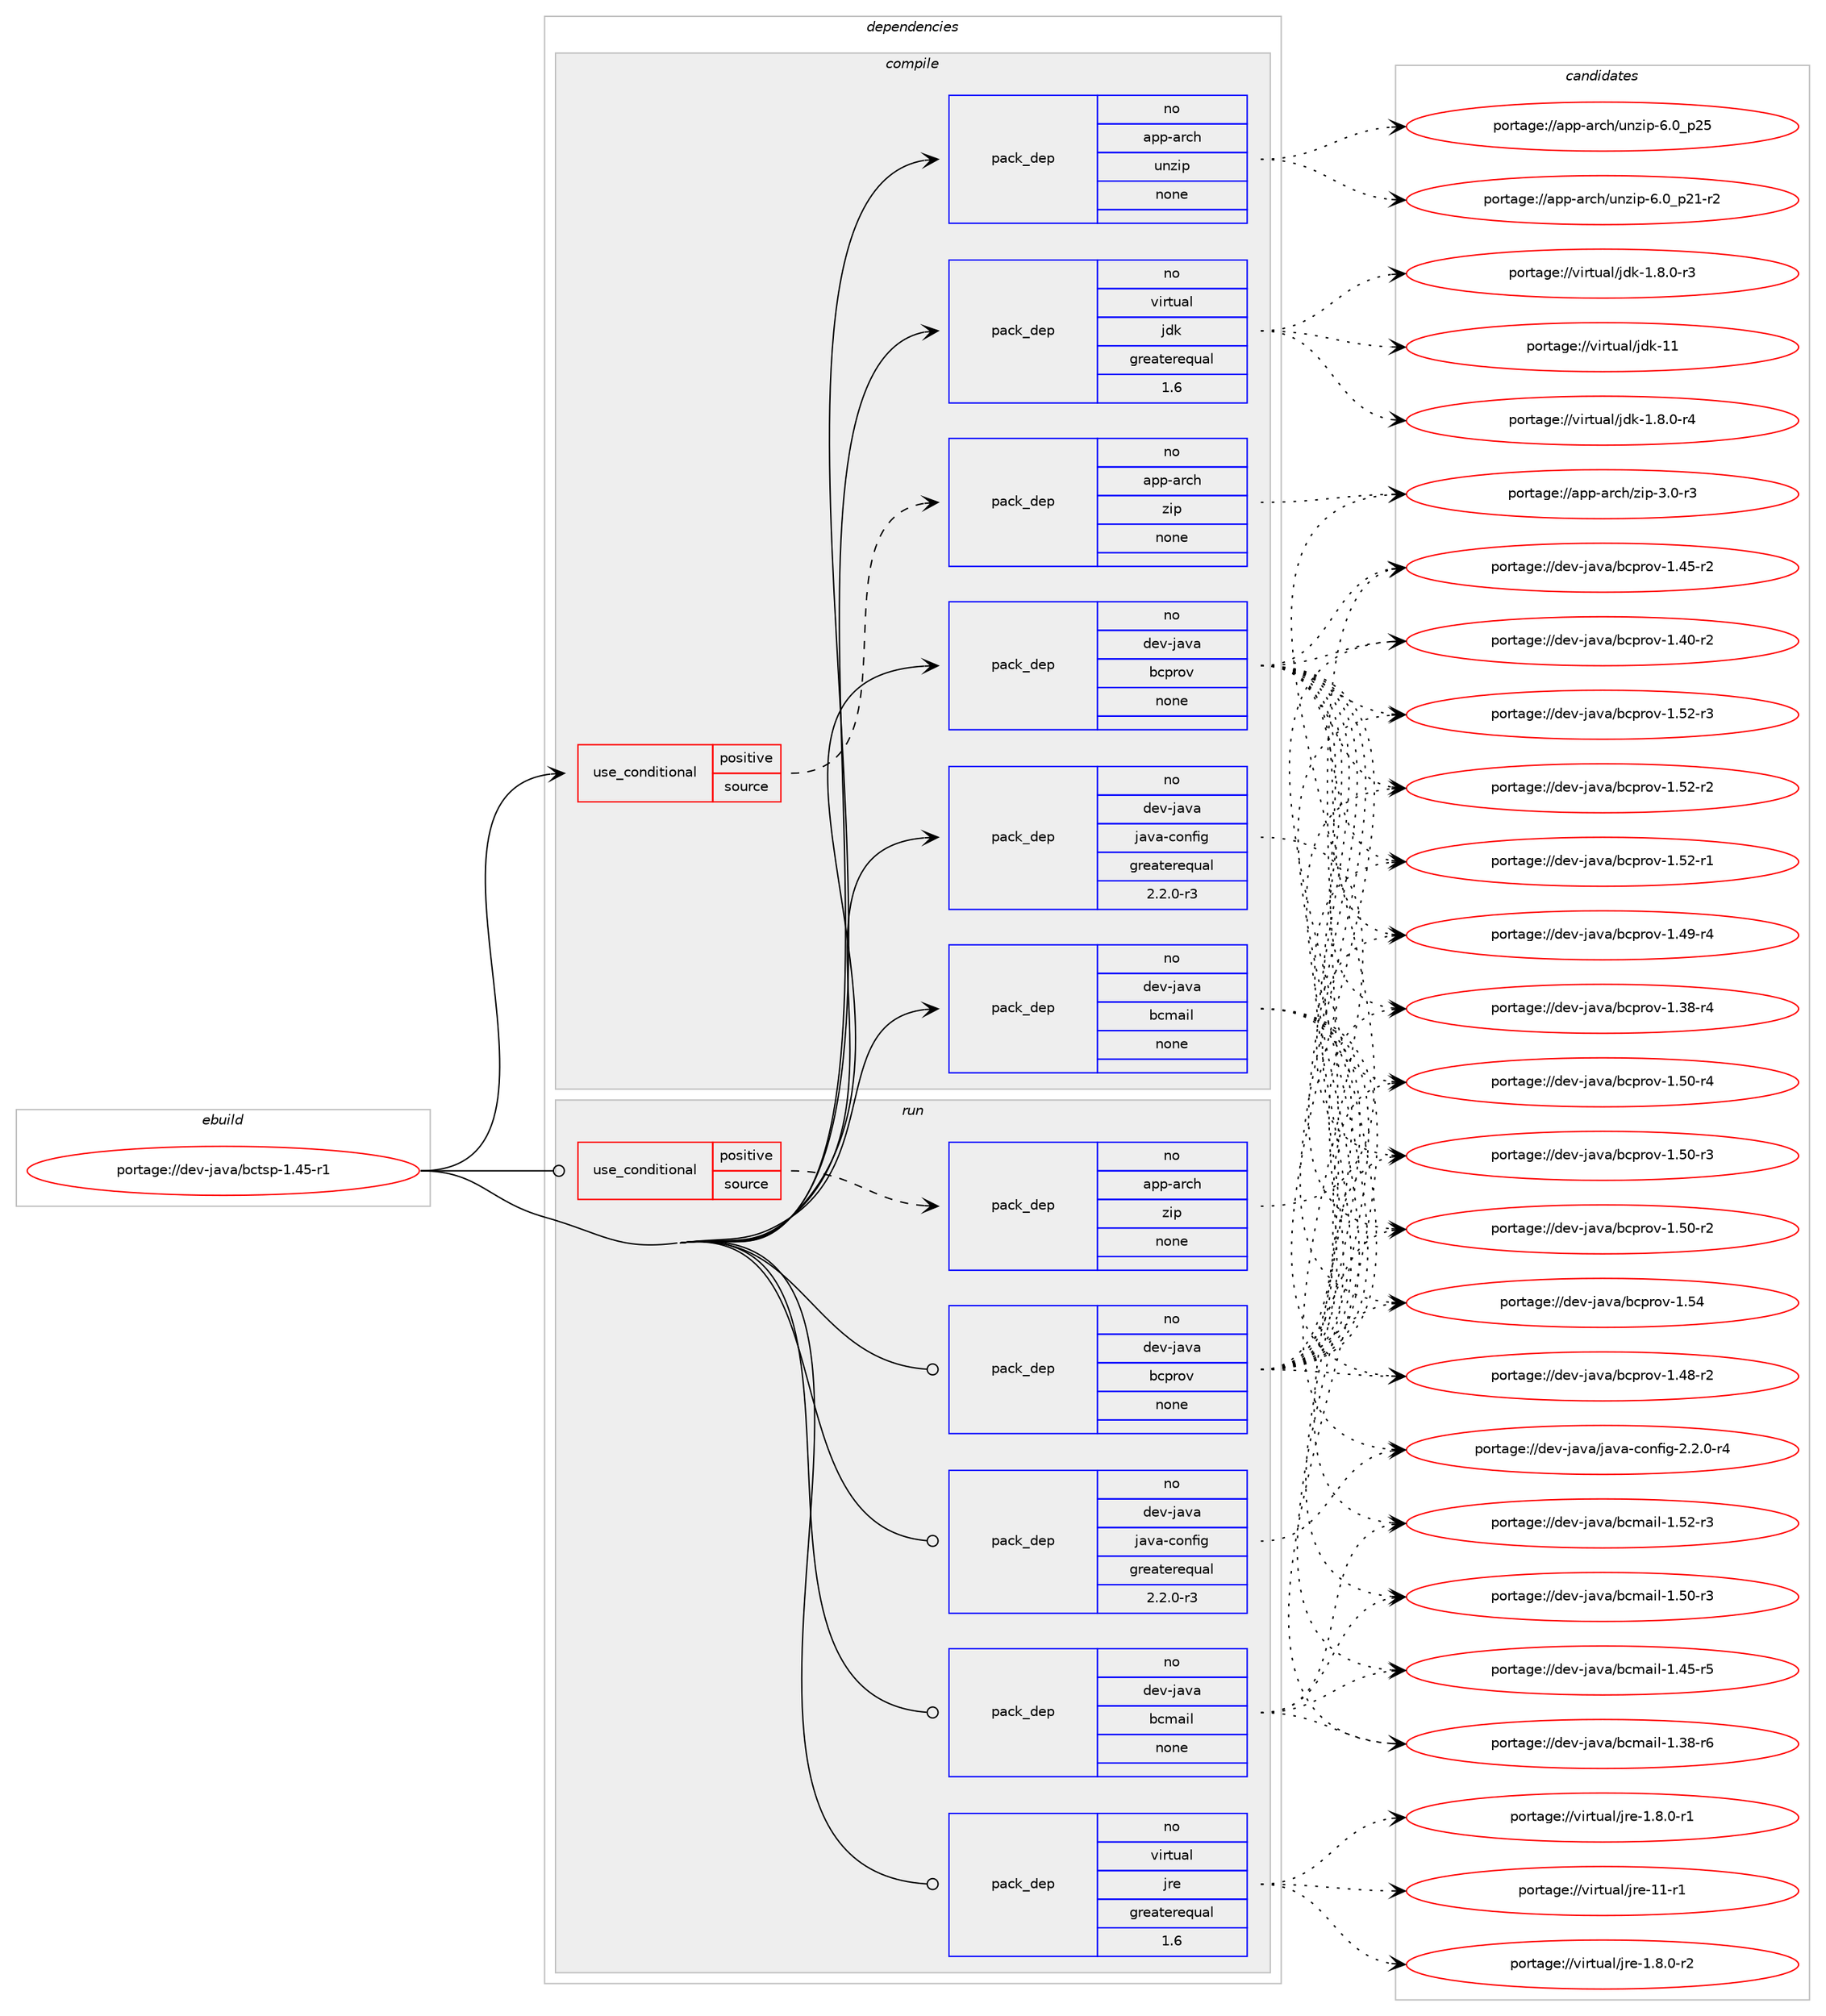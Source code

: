 digraph prolog {

# *************
# Graph options
# *************

newrank=true;
concentrate=true;
compound=true;
graph [rankdir=LR,fontname=Helvetica,fontsize=10,ranksep=1.5];#, ranksep=2.5, nodesep=0.2];
edge  [arrowhead=vee];
node  [fontname=Helvetica,fontsize=10];

# **********
# The ebuild
# **********

subgraph cluster_leftcol {
color=gray;
rank=same;
label=<<i>ebuild</i>>;
id [label="portage://dev-java/bctsp-1.45-r1", color=red, width=4, href="../dev-java/bctsp-1.45-r1.svg"];
}

# ****************
# The dependencies
# ****************

subgraph cluster_midcol {
color=gray;
label=<<i>dependencies</i>>;
subgraph cluster_compile {
fillcolor="#eeeeee";
style=filled;
label=<<i>compile</i>>;
subgraph cond130549 {
dependency533562 [label=<<TABLE BORDER="0" CELLBORDER="1" CELLSPACING="0" CELLPADDING="4"><TR><TD ROWSPAN="3" CELLPADDING="10">use_conditional</TD></TR><TR><TD>positive</TD></TR><TR><TD>source</TD></TR></TABLE>>, shape=none, color=red];
subgraph pack397392 {
dependency533563 [label=<<TABLE BORDER="0" CELLBORDER="1" CELLSPACING="0" CELLPADDING="4" WIDTH="220"><TR><TD ROWSPAN="6" CELLPADDING="30">pack_dep</TD></TR><TR><TD WIDTH="110">no</TD></TR><TR><TD>app-arch</TD></TR><TR><TD>zip</TD></TR><TR><TD>none</TD></TR><TR><TD></TD></TR></TABLE>>, shape=none, color=blue];
}
dependency533562:e -> dependency533563:w [weight=20,style="dashed",arrowhead="vee"];
}
id:e -> dependency533562:w [weight=20,style="solid",arrowhead="vee"];
subgraph pack397393 {
dependency533564 [label=<<TABLE BORDER="0" CELLBORDER="1" CELLSPACING="0" CELLPADDING="4" WIDTH="220"><TR><TD ROWSPAN="6" CELLPADDING="30">pack_dep</TD></TR><TR><TD WIDTH="110">no</TD></TR><TR><TD>app-arch</TD></TR><TR><TD>unzip</TD></TR><TR><TD>none</TD></TR><TR><TD></TD></TR></TABLE>>, shape=none, color=blue];
}
id:e -> dependency533564:w [weight=20,style="solid",arrowhead="vee"];
subgraph pack397394 {
dependency533565 [label=<<TABLE BORDER="0" CELLBORDER="1" CELLSPACING="0" CELLPADDING="4" WIDTH="220"><TR><TD ROWSPAN="6" CELLPADDING="30">pack_dep</TD></TR><TR><TD WIDTH="110">no</TD></TR><TR><TD>dev-java</TD></TR><TR><TD>bcmail</TD></TR><TR><TD>none</TD></TR><TR><TD></TD></TR></TABLE>>, shape=none, color=blue];
}
id:e -> dependency533565:w [weight=20,style="solid",arrowhead="vee"];
subgraph pack397395 {
dependency533566 [label=<<TABLE BORDER="0" CELLBORDER="1" CELLSPACING="0" CELLPADDING="4" WIDTH="220"><TR><TD ROWSPAN="6" CELLPADDING="30">pack_dep</TD></TR><TR><TD WIDTH="110">no</TD></TR><TR><TD>dev-java</TD></TR><TR><TD>bcprov</TD></TR><TR><TD>none</TD></TR><TR><TD></TD></TR></TABLE>>, shape=none, color=blue];
}
id:e -> dependency533566:w [weight=20,style="solid",arrowhead="vee"];
subgraph pack397396 {
dependency533567 [label=<<TABLE BORDER="0" CELLBORDER="1" CELLSPACING="0" CELLPADDING="4" WIDTH="220"><TR><TD ROWSPAN="6" CELLPADDING="30">pack_dep</TD></TR><TR><TD WIDTH="110">no</TD></TR><TR><TD>dev-java</TD></TR><TR><TD>java-config</TD></TR><TR><TD>greaterequal</TD></TR><TR><TD>2.2.0-r3</TD></TR></TABLE>>, shape=none, color=blue];
}
id:e -> dependency533567:w [weight=20,style="solid",arrowhead="vee"];
subgraph pack397397 {
dependency533568 [label=<<TABLE BORDER="0" CELLBORDER="1" CELLSPACING="0" CELLPADDING="4" WIDTH="220"><TR><TD ROWSPAN="6" CELLPADDING="30">pack_dep</TD></TR><TR><TD WIDTH="110">no</TD></TR><TR><TD>virtual</TD></TR><TR><TD>jdk</TD></TR><TR><TD>greaterequal</TD></TR><TR><TD>1.6</TD></TR></TABLE>>, shape=none, color=blue];
}
id:e -> dependency533568:w [weight=20,style="solid",arrowhead="vee"];
}
subgraph cluster_compileandrun {
fillcolor="#eeeeee";
style=filled;
label=<<i>compile and run</i>>;
}
subgraph cluster_run {
fillcolor="#eeeeee";
style=filled;
label=<<i>run</i>>;
subgraph cond130550 {
dependency533569 [label=<<TABLE BORDER="0" CELLBORDER="1" CELLSPACING="0" CELLPADDING="4"><TR><TD ROWSPAN="3" CELLPADDING="10">use_conditional</TD></TR><TR><TD>positive</TD></TR><TR><TD>source</TD></TR></TABLE>>, shape=none, color=red];
subgraph pack397398 {
dependency533570 [label=<<TABLE BORDER="0" CELLBORDER="1" CELLSPACING="0" CELLPADDING="4" WIDTH="220"><TR><TD ROWSPAN="6" CELLPADDING="30">pack_dep</TD></TR><TR><TD WIDTH="110">no</TD></TR><TR><TD>app-arch</TD></TR><TR><TD>zip</TD></TR><TR><TD>none</TD></TR><TR><TD></TD></TR></TABLE>>, shape=none, color=blue];
}
dependency533569:e -> dependency533570:w [weight=20,style="dashed",arrowhead="vee"];
}
id:e -> dependency533569:w [weight=20,style="solid",arrowhead="odot"];
subgraph pack397399 {
dependency533571 [label=<<TABLE BORDER="0" CELLBORDER="1" CELLSPACING="0" CELLPADDING="4" WIDTH="220"><TR><TD ROWSPAN="6" CELLPADDING="30">pack_dep</TD></TR><TR><TD WIDTH="110">no</TD></TR><TR><TD>dev-java</TD></TR><TR><TD>bcmail</TD></TR><TR><TD>none</TD></TR><TR><TD></TD></TR></TABLE>>, shape=none, color=blue];
}
id:e -> dependency533571:w [weight=20,style="solid",arrowhead="odot"];
subgraph pack397400 {
dependency533572 [label=<<TABLE BORDER="0" CELLBORDER="1" CELLSPACING="0" CELLPADDING="4" WIDTH="220"><TR><TD ROWSPAN="6" CELLPADDING="30">pack_dep</TD></TR><TR><TD WIDTH="110">no</TD></TR><TR><TD>dev-java</TD></TR><TR><TD>bcprov</TD></TR><TR><TD>none</TD></TR><TR><TD></TD></TR></TABLE>>, shape=none, color=blue];
}
id:e -> dependency533572:w [weight=20,style="solid",arrowhead="odot"];
subgraph pack397401 {
dependency533573 [label=<<TABLE BORDER="0" CELLBORDER="1" CELLSPACING="0" CELLPADDING="4" WIDTH="220"><TR><TD ROWSPAN="6" CELLPADDING="30">pack_dep</TD></TR><TR><TD WIDTH="110">no</TD></TR><TR><TD>dev-java</TD></TR><TR><TD>java-config</TD></TR><TR><TD>greaterequal</TD></TR><TR><TD>2.2.0-r3</TD></TR></TABLE>>, shape=none, color=blue];
}
id:e -> dependency533573:w [weight=20,style="solid",arrowhead="odot"];
subgraph pack397402 {
dependency533574 [label=<<TABLE BORDER="0" CELLBORDER="1" CELLSPACING="0" CELLPADDING="4" WIDTH="220"><TR><TD ROWSPAN="6" CELLPADDING="30">pack_dep</TD></TR><TR><TD WIDTH="110">no</TD></TR><TR><TD>virtual</TD></TR><TR><TD>jre</TD></TR><TR><TD>greaterequal</TD></TR><TR><TD>1.6</TD></TR></TABLE>>, shape=none, color=blue];
}
id:e -> dependency533574:w [weight=20,style="solid",arrowhead="odot"];
}
}

# **************
# The candidates
# **************

subgraph cluster_choices {
rank=same;
color=gray;
label=<<i>candidates</i>>;

subgraph choice397392 {
color=black;
nodesep=1;
choice9711211245971149910447122105112455146484511451 [label="portage://app-arch/zip-3.0-r3", color=red, width=4,href="../app-arch/zip-3.0-r3.svg"];
dependency533563:e -> choice9711211245971149910447122105112455146484511451:w [style=dotted,weight="100"];
}
subgraph choice397393 {
color=black;
nodesep=1;
choice971121124597114991044711711012210511245544648951125053 [label="portage://app-arch/unzip-6.0_p25", color=red, width=4,href="../app-arch/unzip-6.0_p25.svg"];
choice9711211245971149910447117110122105112455446489511250494511450 [label="portage://app-arch/unzip-6.0_p21-r2", color=red, width=4,href="../app-arch/unzip-6.0_p21-r2.svg"];
dependency533564:e -> choice971121124597114991044711711012210511245544648951125053:w [style=dotted,weight="100"];
dependency533564:e -> choice9711211245971149910447117110122105112455446489511250494511450:w [style=dotted,weight="100"];
}
subgraph choice397394 {
color=black;
nodesep=1;
choice1001011184510697118974798991099710510845494653504511451 [label="portage://dev-java/bcmail-1.52-r3", color=red, width=4,href="../dev-java/bcmail-1.52-r3.svg"];
choice1001011184510697118974798991099710510845494653484511451 [label="portage://dev-java/bcmail-1.50-r3", color=red, width=4,href="../dev-java/bcmail-1.50-r3.svg"];
choice1001011184510697118974798991099710510845494652534511453 [label="portage://dev-java/bcmail-1.45-r5", color=red, width=4,href="../dev-java/bcmail-1.45-r5.svg"];
choice1001011184510697118974798991099710510845494651564511454 [label="portage://dev-java/bcmail-1.38-r6", color=red, width=4,href="../dev-java/bcmail-1.38-r6.svg"];
dependency533565:e -> choice1001011184510697118974798991099710510845494653504511451:w [style=dotted,weight="100"];
dependency533565:e -> choice1001011184510697118974798991099710510845494653484511451:w [style=dotted,weight="100"];
dependency533565:e -> choice1001011184510697118974798991099710510845494652534511453:w [style=dotted,weight="100"];
dependency533565:e -> choice1001011184510697118974798991099710510845494651564511454:w [style=dotted,weight="100"];
}
subgraph choice397395 {
color=black;
nodesep=1;
choice1001011184510697118974798991121141111184549465352 [label="portage://dev-java/bcprov-1.54", color=red, width=4,href="../dev-java/bcprov-1.54.svg"];
choice10010111845106971189747989911211411111845494653504511451 [label="portage://dev-java/bcprov-1.52-r3", color=red, width=4,href="../dev-java/bcprov-1.52-r3.svg"];
choice10010111845106971189747989911211411111845494653504511450 [label="portage://dev-java/bcprov-1.52-r2", color=red, width=4,href="../dev-java/bcprov-1.52-r2.svg"];
choice10010111845106971189747989911211411111845494653504511449 [label="portage://dev-java/bcprov-1.52-r1", color=red, width=4,href="../dev-java/bcprov-1.52-r1.svg"];
choice10010111845106971189747989911211411111845494653484511452 [label="portage://dev-java/bcprov-1.50-r4", color=red, width=4,href="../dev-java/bcprov-1.50-r4.svg"];
choice10010111845106971189747989911211411111845494653484511451 [label="portage://dev-java/bcprov-1.50-r3", color=red, width=4,href="../dev-java/bcprov-1.50-r3.svg"];
choice10010111845106971189747989911211411111845494653484511450 [label="portage://dev-java/bcprov-1.50-r2", color=red, width=4,href="../dev-java/bcprov-1.50-r2.svg"];
choice10010111845106971189747989911211411111845494652574511452 [label="portage://dev-java/bcprov-1.49-r4", color=red, width=4,href="../dev-java/bcprov-1.49-r4.svg"];
choice10010111845106971189747989911211411111845494652564511450 [label="portage://dev-java/bcprov-1.48-r2", color=red, width=4,href="../dev-java/bcprov-1.48-r2.svg"];
choice10010111845106971189747989911211411111845494652534511450 [label="portage://dev-java/bcprov-1.45-r2", color=red, width=4,href="../dev-java/bcprov-1.45-r2.svg"];
choice10010111845106971189747989911211411111845494652484511450 [label="portage://dev-java/bcprov-1.40-r2", color=red, width=4,href="../dev-java/bcprov-1.40-r2.svg"];
choice10010111845106971189747989911211411111845494651564511452 [label="portage://dev-java/bcprov-1.38-r4", color=red, width=4,href="../dev-java/bcprov-1.38-r4.svg"];
dependency533566:e -> choice1001011184510697118974798991121141111184549465352:w [style=dotted,weight="100"];
dependency533566:e -> choice10010111845106971189747989911211411111845494653504511451:w [style=dotted,weight="100"];
dependency533566:e -> choice10010111845106971189747989911211411111845494653504511450:w [style=dotted,weight="100"];
dependency533566:e -> choice10010111845106971189747989911211411111845494653504511449:w [style=dotted,weight="100"];
dependency533566:e -> choice10010111845106971189747989911211411111845494653484511452:w [style=dotted,weight="100"];
dependency533566:e -> choice10010111845106971189747989911211411111845494653484511451:w [style=dotted,weight="100"];
dependency533566:e -> choice10010111845106971189747989911211411111845494653484511450:w [style=dotted,weight="100"];
dependency533566:e -> choice10010111845106971189747989911211411111845494652574511452:w [style=dotted,weight="100"];
dependency533566:e -> choice10010111845106971189747989911211411111845494652564511450:w [style=dotted,weight="100"];
dependency533566:e -> choice10010111845106971189747989911211411111845494652534511450:w [style=dotted,weight="100"];
dependency533566:e -> choice10010111845106971189747989911211411111845494652484511450:w [style=dotted,weight="100"];
dependency533566:e -> choice10010111845106971189747989911211411111845494651564511452:w [style=dotted,weight="100"];
}
subgraph choice397396 {
color=black;
nodesep=1;
choice10010111845106971189747106971189745991111101021051034550465046484511452 [label="portage://dev-java/java-config-2.2.0-r4", color=red, width=4,href="../dev-java/java-config-2.2.0-r4.svg"];
dependency533567:e -> choice10010111845106971189747106971189745991111101021051034550465046484511452:w [style=dotted,weight="100"];
}
subgraph choice397397 {
color=black;
nodesep=1;
choice1181051141161179710847106100107454949 [label="portage://virtual/jdk-11", color=red, width=4,href="../virtual/jdk-11.svg"];
choice11810511411611797108471061001074549465646484511452 [label="portage://virtual/jdk-1.8.0-r4", color=red, width=4,href="../virtual/jdk-1.8.0-r4.svg"];
choice11810511411611797108471061001074549465646484511451 [label="portage://virtual/jdk-1.8.0-r3", color=red, width=4,href="../virtual/jdk-1.8.0-r3.svg"];
dependency533568:e -> choice1181051141161179710847106100107454949:w [style=dotted,weight="100"];
dependency533568:e -> choice11810511411611797108471061001074549465646484511452:w [style=dotted,weight="100"];
dependency533568:e -> choice11810511411611797108471061001074549465646484511451:w [style=dotted,weight="100"];
}
subgraph choice397398 {
color=black;
nodesep=1;
choice9711211245971149910447122105112455146484511451 [label="portage://app-arch/zip-3.0-r3", color=red, width=4,href="../app-arch/zip-3.0-r3.svg"];
dependency533570:e -> choice9711211245971149910447122105112455146484511451:w [style=dotted,weight="100"];
}
subgraph choice397399 {
color=black;
nodesep=1;
choice1001011184510697118974798991099710510845494653504511451 [label="portage://dev-java/bcmail-1.52-r3", color=red, width=4,href="../dev-java/bcmail-1.52-r3.svg"];
choice1001011184510697118974798991099710510845494653484511451 [label="portage://dev-java/bcmail-1.50-r3", color=red, width=4,href="../dev-java/bcmail-1.50-r3.svg"];
choice1001011184510697118974798991099710510845494652534511453 [label="portage://dev-java/bcmail-1.45-r5", color=red, width=4,href="../dev-java/bcmail-1.45-r5.svg"];
choice1001011184510697118974798991099710510845494651564511454 [label="portage://dev-java/bcmail-1.38-r6", color=red, width=4,href="../dev-java/bcmail-1.38-r6.svg"];
dependency533571:e -> choice1001011184510697118974798991099710510845494653504511451:w [style=dotted,weight="100"];
dependency533571:e -> choice1001011184510697118974798991099710510845494653484511451:w [style=dotted,weight="100"];
dependency533571:e -> choice1001011184510697118974798991099710510845494652534511453:w [style=dotted,weight="100"];
dependency533571:e -> choice1001011184510697118974798991099710510845494651564511454:w [style=dotted,weight="100"];
}
subgraph choice397400 {
color=black;
nodesep=1;
choice1001011184510697118974798991121141111184549465352 [label="portage://dev-java/bcprov-1.54", color=red, width=4,href="../dev-java/bcprov-1.54.svg"];
choice10010111845106971189747989911211411111845494653504511451 [label="portage://dev-java/bcprov-1.52-r3", color=red, width=4,href="../dev-java/bcprov-1.52-r3.svg"];
choice10010111845106971189747989911211411111845494653504511450 [label="portage://dev-java/bcprov-1.52-r2", color=red, width=4,href="../dev-java/bcprov-1.52-r2.svg"];
choice10010111845106971189747989911211411111845494653504511449 [label="portage://dev-java/bcprov-1.52-r1", color=red, width=4,href="../dev-java/bcprov-1.52-r1.svg"];
choice10010111845106971189747989911211411111845494653484511452 [label="portage://dev-java/bcprov-1.50-r4", color=red, width=4,href="../dev-java/bcprov-1.50-r4.svg"];
choice10010111845106971189747989911211411111845494653484511451 [label="portage://dev-java/bcprov-1.50-r3", color=red, width=4,href="../dev-java/bcprov-1.50-r3.svg"];
choice10010111845106971189747989911211411111845494653484511450 [label="portage://dev-java/bcprov-1.50-r2", color=red, width=4,href="../dev-java/bcprov-1.50-r2.svg"];
choice10010111845106971189747989911211411111845494652574511452 [label="portage://dev-java/bcprov-1.49-r4", color=red, width=4,href="../dev-java/bcprov-1.49-r4.svg"];
choice10010111845106971189747989911211411111845494652564511450 [label="portage://dev-java/bcprov-1.48-r2", color=red, width=4,href="../dev-java/bcprov-1.48-r2.svg"];
choice10010111845106971189747989911211411111845494652534511450 [label="portage://dev-java/bcprov-1.45-r2", color=red, width=4,href="../dev-java/bcprov-1.45-r2.svg"];
choice10010111845106971189747989911211411111845494652484511450 [label="portage://dev-java/bcprov-1.40-r2", color=red, width=4,href="../dev-java/bcprov-1.40-r2.svg"];
choice10010111845106971189747989911211411111845494651564511452 [label="portage://dev-java/bcprov-1.38-r4", color=red, width=4,href="../dev-java/bcprov-1.38-r4.svg"];
dependency533572:e -> choice1001011184510697118974798991121141111184549465352:w [style=dotted,weight="100"];
dependency533572:e -> choice10010111845106971189747989911211411111845494653504511451:w [style=dotted,weight="100"];
dependency533572:e -> choice10010111845106971189747989911211411111845494653504511450:w [style=dotted,weight="100"];
dependency533572:e -> choice10010111845106971189747989911211411111845494653504511449:w [style=dotted,weight="100"];
dependency533572:e -> choice10010111845106971189747989911211411111845494653484511452:w [style=dotted,weight="100"];
dependency533572:e -> choice10010111845106971189747989911211411111845494653484511451:w [style=dotted,weight="100"];
dependency533572:e -> choice10010111845106971189747989911211411111845494653484511450:w [style=dotted,weight="100"];
dependency533572:e -> choice10010111845106971189747989911211411111845494652574511452:w [style=dotted,weight="100"];
dependency533572:e -> choice10010111845106971189747989911211411111845494652564511450:w [style=dotted,weight="100"];
dependency533572:e -> choice10010111845106971189747989911211411111845494652534511450:w [style=dotted,weight="100"];
dependency533572:e -> choice10010111845106971189747989911211411111845494652484511450:w [style=dotted,weight="100"];
dependency533572:e -> choice10010111845106971189747989911211411111845494651564511452:w [style=dotted,weight="100"];
}
subgraph choice397401 {
color=black;
nodesep=1;
choice10010111845106971189747106971189745991111101021051034550465046484511452 [label="portage://dev-java/java-config-2.2.0-r4", color=red, width=4,href="../dev-java/java-config-2.2.0-r4.svg"];
dependency533573:e -> choice10010111845106971189747106971189745991111101021051034550465046484511452:w [style=dotted,weight="100"];
}
subgraph choice397402 {
color=black;
nodesep=1;
choice11810511411611797108471061141014549494511449 [label="portage://virtual/jre-11-r1", color=red, width=4,href="../virtual/jre-11-r1.svg"];
choice11810511411611797108471061141014549465646484511450 [label="portage://virtual/jre-1.8.0-r2", color=red, width=4,href="../virtual/jre-1.8.0-r2.svg"];
choice11810511411611797108471061141014549465646484511449 [label="portage://virtual/jre-1.8.0-r1", color=red, width=4,href="../virtual/jre-1.8.0-r1.svg"];
dependency533574:e -> choice11810511411611797108471061141014549494511449:w [style=dotted,weight="100"];
dependency533574:e -> choice11810511411611797108471061141014549465646484511450:w [style=dotted,weight="100"];
dependency533574:e -> choice11810511411611797108471061141014549465646484511449:w [style=dotted,weight="100"];
}
}

}
